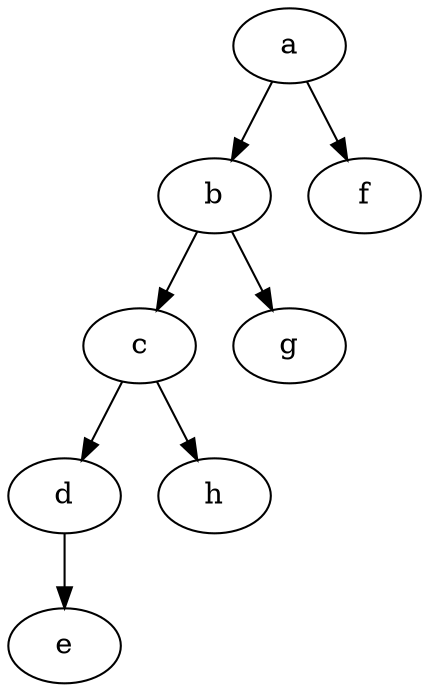strict digraph {
    a -> b;
    b -> c;
    c -> d;
    d -> e;
    a -> f;
    b -> g;
    c -> h;
}
